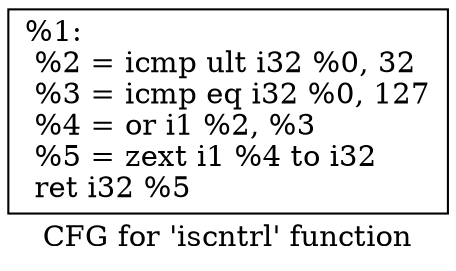 digraph "CFG for 'iscntrl' function" {
	label="CFG for 'iscntrl' function";

	Node0x1eccff0 [shape=record,label="{%1:\l  %2 = icmp ult i32 %0, 32\l  %3 = icmp eq i32 %0, 127\l  %4 = or i1 %2, %3\l  %5 = zext i1 %4 to i32\l  ret i32 %5\l}"];
}
